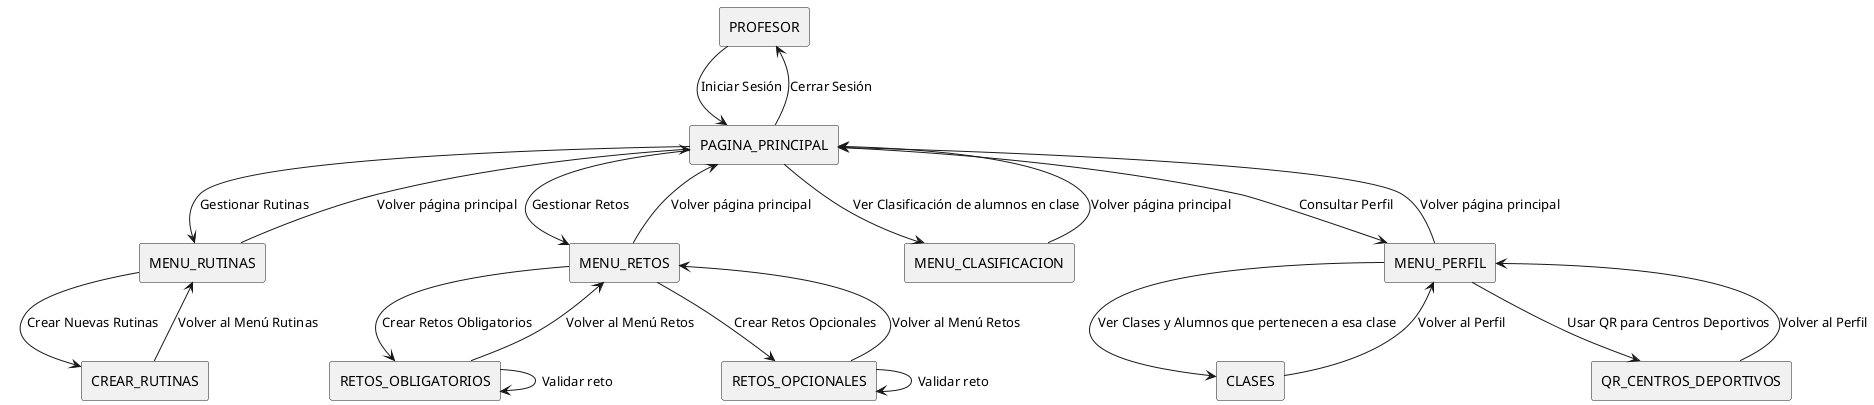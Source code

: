 @startuml
!define RECTANGLE(x) rectangle x

RECTANGLE(PROFESOR)
RECTANGLE(PAGINA_PRINCIPAL)
RECTANGLE(MENU_RUTINAS)
RECTANGLE(MENU_RETOS)
RECTANGLE(MENU_CLASIFICACION)
RECTANGLE(MENU_PERFIL)
RECTANGLE(CREAR_RUTINAS)
RECTANGLE(RETOS_OBLIGATORIOS)
RECTANGLE(RETOS_OPCIONALES)
RECTANGLE(CLASES)
RECTANGLE(QR_CENTROS_DEPORTIVOS)

PROFESOR --> PAGINA_PRINCIPAL : Iniciar Sesión
PAGINA_PRINCIPAL --> PROFESOR : Cerrar Sesión

PAGINA_PRINCIPAL --> MENU_RUTINAS : Gestionar Rutinas
PAGINA_PRINCIPAL --> MENU_RETOS : Gestionar Retos
PAGINA_PRINCIPAL --> MENU_CLASIFICACION : Ver Clasificación de alumnos en clase
PAGINA_PRINCIPAL --> MENU_PERFIL : Consultar Perfil

MENU_RUTINAS --> CREAR_RUTINAS : Crear Nuevas Rutinas
CREAR_RUTINAS --> MENU_RUTINAS : Volver al Menú Rutinas

MENU_RETOS --> RETOS_OBLIGATORIOS : Crear Retos Obligatorios
RETOS_OBLIGATORIOS --> RETOS_OBLIGATORIOS : Validar reto
RETOS_OPCIONALES --> RETOS_OPCIONALES : Validar reto
MENU_RETOS --> RETOS_OPCIONALES : Crear Retos Opcionales
RETOS_OBLIGATORIOS --> MENU_RETOS : Volver al Menú Retos
RETOS_OPCIONALES --> MENU_RETOS : Volver al Menú Retos

MENU_PERFIL --> CLASES : Ver Clases y Alumnos que pertenecen a esa clase
MENU_PERFIL --> QR_CENTROS_DEPORTIVOS : Usar QR para Centros Deportivos

CLASES --> MENU_PERFIL : Volver al Perfil
QR_CENTROS_DEPORTIVOS --> MENU_PERFIL : Volver al Perfil

MENU_RUTINAS --> PAGINA_PRINCIPAL : Volver página principal
MENU_RETOS --> PAGINA_PRINCIPAL : Volver página principal
MENU_CLASIFICACION --> PAGINA_PRINCIPAL : Volver página principal
MENU_PERFIL --> PAGINA_PRINCIPAL : Volver página principal

@enduml
